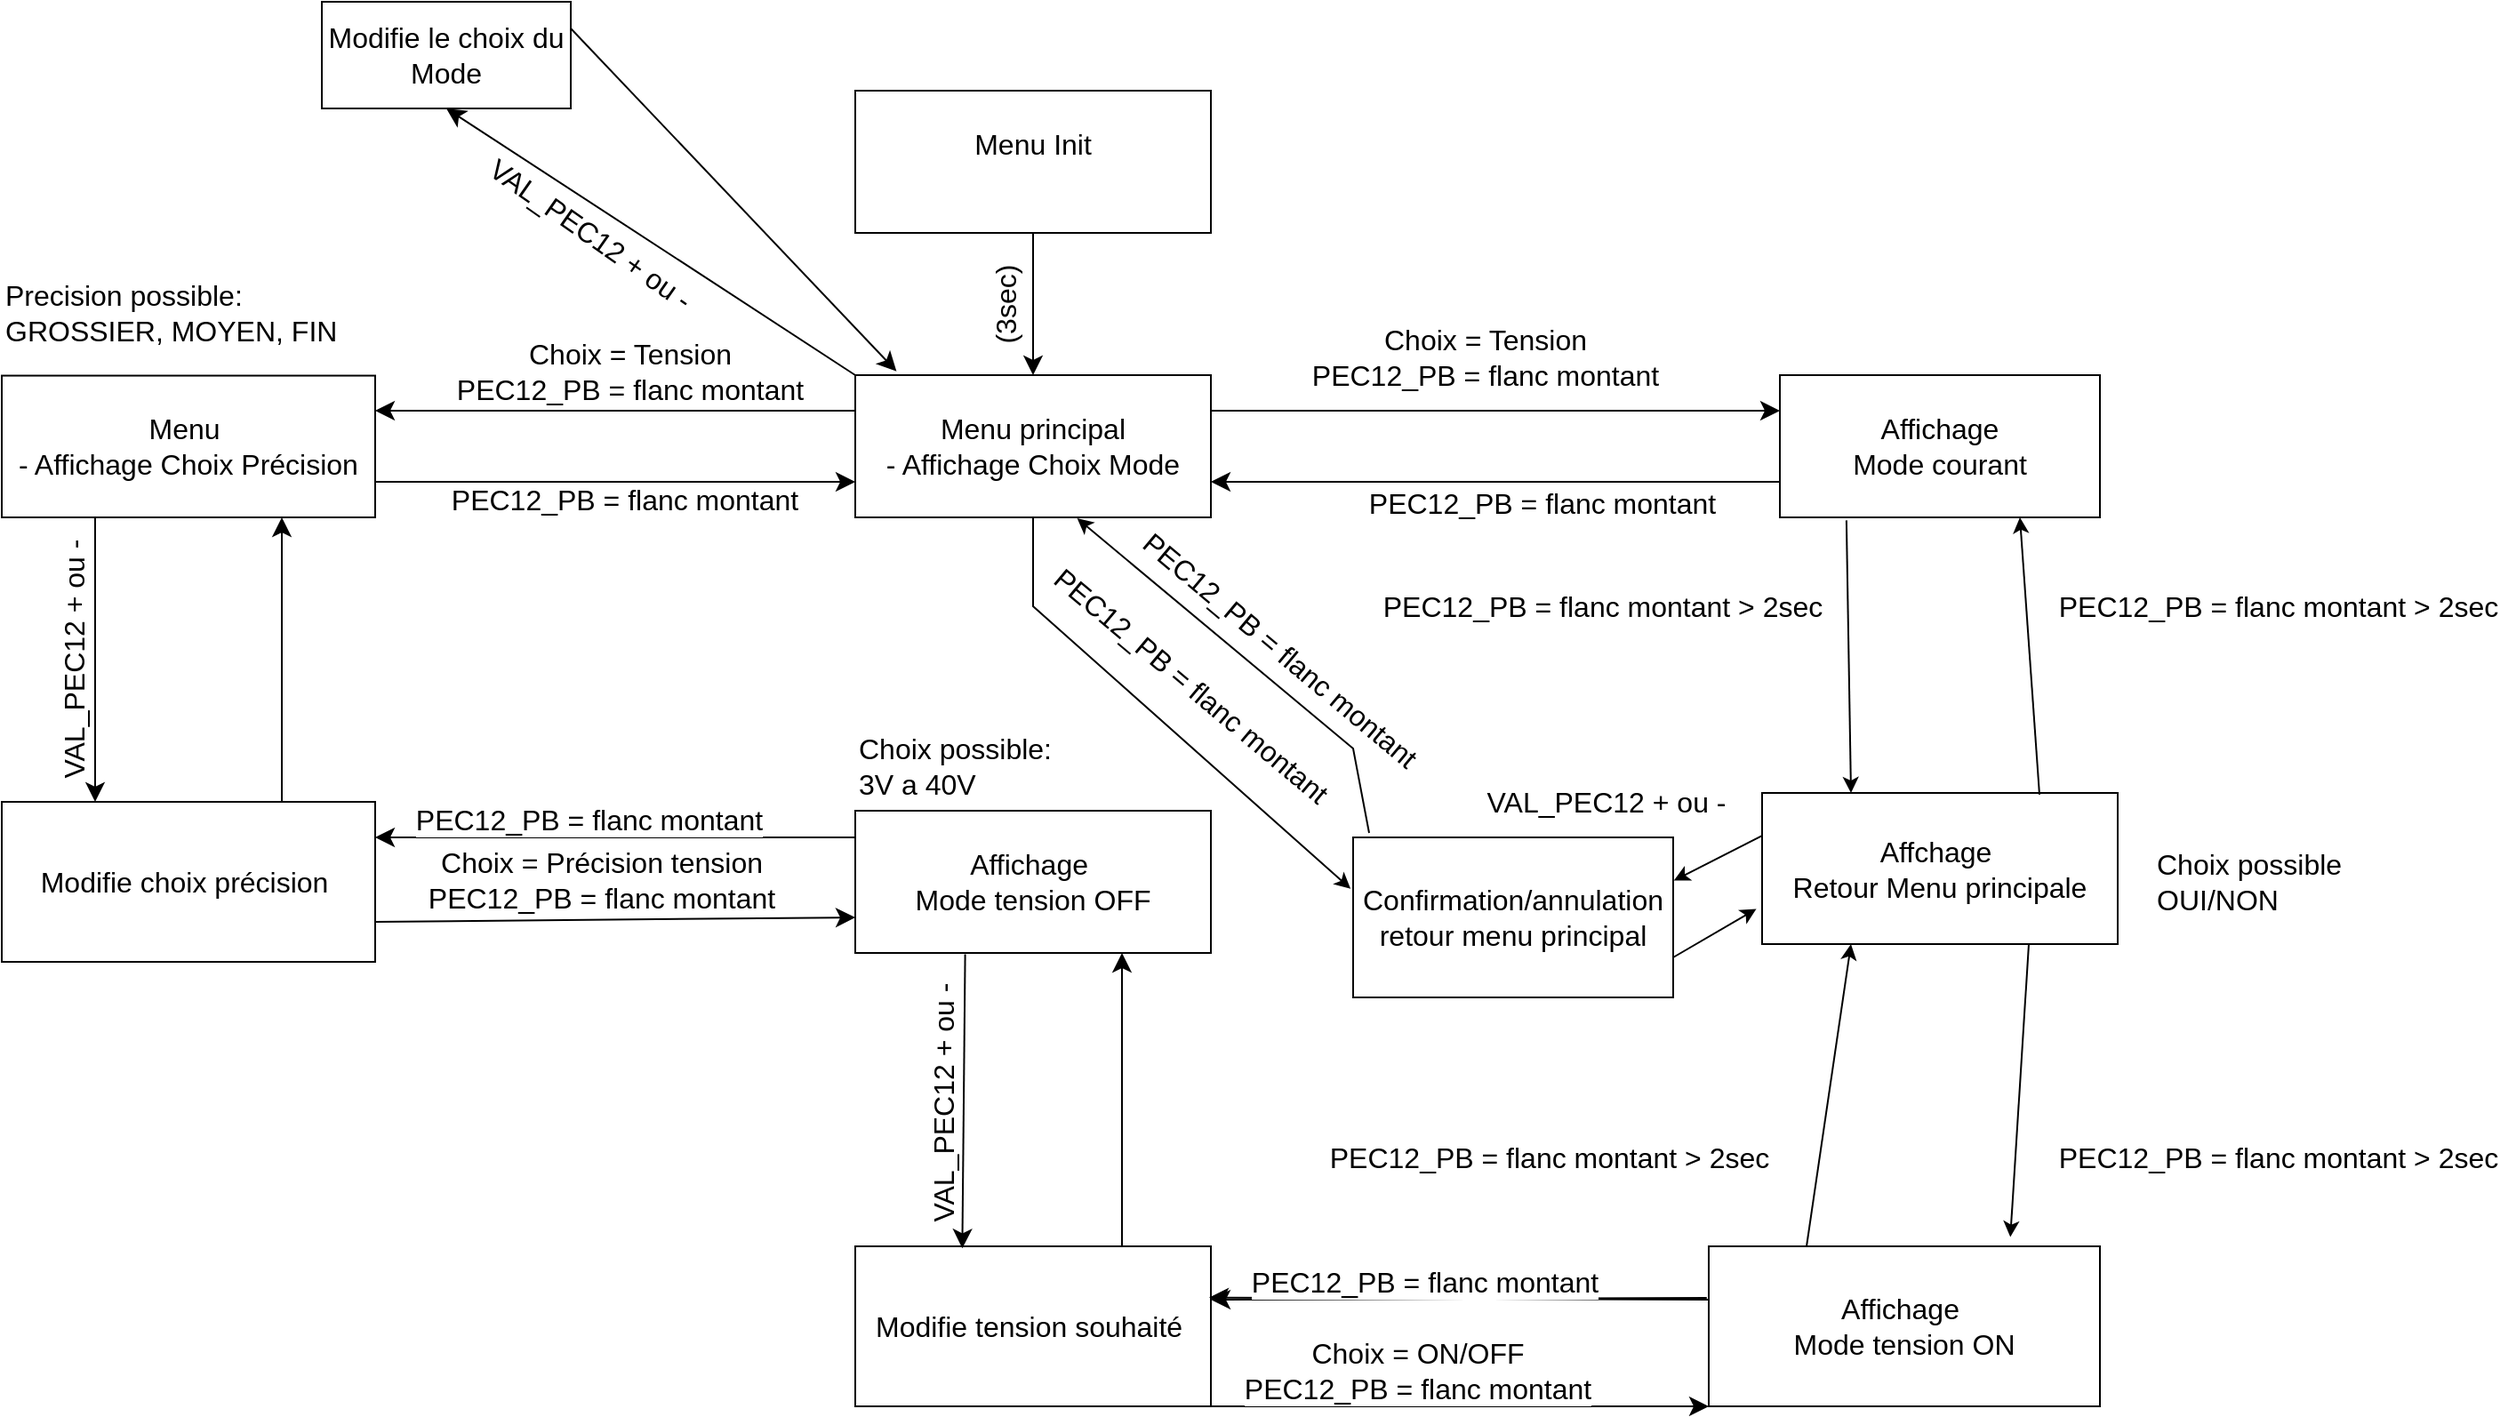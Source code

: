 <mxfile version="24.0.7" type="device" pages="4">
  <diagram name="Page-1" id="3xz7JSmLP5XXfU7YKR4g">
    <mxGraphModel dx="1386" dy="793" grid="1" gridSize="10" guides="1" tooltips="1" connect="1" arrows="1" fold="1" page="1" pageScale="1" pageWidth="1169" pageHeight="1654" math="0" shadow="0">
      <root>
        <mxCell id="0" />
        <mxCell id="1" parent="0" />
        <mxCell id="tYwPpBCMQoGvYKzD0NgS-3" value="" style="endArrow=classic;html=1;rounded=0;fontSize=12;startSize=8;endSize=8;curved=1;entryX=0;entryY=0.25;entryDx=0;entryDy=0;exitX=1;exitY=0.25;exitDx=0;exitDy=0;" parent="1" source="tYwPpBCMQoGvYKzD0NgS-39" target="tYwPpBCMQoGvYKzD0NgS-40" edge="1">
          <mxGeometry width="50" height="50" relative="1" as="geometry">
            <mxPoint x="940" y="420" as="sourcePoint" />
            <mxPoint x="1263.431" y="421.716" as="targetPoint" />
          </mxGeometry>
        </mxCell>
        <mxCell id="tYwPpBCMQoGvYKzD0NgS-4" value="&lt;div&gt;Choix = Tension&lt;br&gt;&lt;/div&gt;&lt;div&gt;PEC12_PB = flanc montant&lt;br&gt;&lt;/div&gt;" style="edgeLabel;html=1;align=center;verticalAlign=middle;resizable=0;points=[];fontSize=16;" parent="tYwPpBCMQoGvYKzD0NgS-3" vertex="1" connectable="0">
          <mxGeometry x="0.718" y="2" relative="1" as="geometry">
            <mxPoint x="-121" y="-28" as="offset" />
          </mxGeometry>
        </mxCell>
        <mxCell id="tYwPpBCMQoGvYKzD0NgS-5" value="" style="endArrow=classic;html=1;rounded=0;fontSize=12;startSize=8;endSize=8;curved=1;exitX=0;exitY=0.75;exitDx=0;exitDy=0;entryX=1;entryY=0.75;entryDx=0;entryDy=0;" parent="1" source="tYwPpBCMQoGvYKzD0NgS-40" target="tYwPpBCMQoGvYKzD0NgS-39" edge="1">
          <mxGeometry width="50" height="50" relative="1" as="geometry">
            <mxPoint x="1263.431" y="478.284" as="sourcePoint" />
            <mxPoint x="940" y="480" as="targetPoint" />
          </mxGeometry>
        </mxCell>
        <mxCell id="tYwPpBCMQoGvYKzD0NgS-6" value="&lt;div&gt;PEC12_PB = flanc montant&lt;br&gt;&lt;/div&gt;" style="edgeLabel;html=1;align=center;verticalAlign=middle;resizable=0;points=[];fontSize=16;" parent="1" vertex="1" connectable="0">
          <mxGeometry x="1109.999" y="499.996" as="geometry">
            <mxPoint x="-4" y="-18" as="offset" />
          </mxGeometry>
        </mxCell>
        <mxCell id="tYwPpBCMQoGvYKzD0NgS-10" value="" style="endArrow=classic;html=1;rounded=0;fontSize=12;startSize=8;endSize=8;curved=1;entryX=1;entryY=0;entryDx=0;entryDy=0;exitX=0;exitY=0.25;exitDx=0;exitDy=0;" parent="1" source="tYwPpBCMQoGvYKzD0NgS-39" edge="1">
          <mxGeometry width="50" height="50" relative="1" as="geometry">
            <mxPoint x="736.861" y="429.996" as="sourcePoint" />
            <mxPoint x="449.999" y="429.996" as="targetPoint" />
          </mxGeometry>
        </mxCell>
        <mxCell id="tYwPpBCMQoGvYKzD0NgS-11" value="&lt;div&gt;Choix = Tension&lt;br&gt;&lt;/div&gt;&lt;div&gt;PEC12_PB = flanc montant&lt;br&gt;&lt;/div&gt;" style="edgeLabel;html=1;align=center;verticalAlign=middle;resizable=0;points=[];fontSize=16;" parent="tYwPpBCMQoGvYKzD0NgS-10" vertex="1" connectable="0">
          <mxGeometry x="-0.242" relative="1" as="geometry">
            <mxPoint x="-25" y="-22" as="offset" />
          </mxGeometry>
        </mxCell>
        <mxCell id="tYwPpBCMQoGvYKzD0NgS-12" value="" style="endArrow=classic;html=1;rounded=0;fontSize=12;startSize=8;endSize=8;curved=1;exitX=1;exitY=1;exitDx=0;exitDy=0;entryX=0;entryY=0.75;entryDx=0;entryDy=0;" parent="1" target="tYwPpBCMQoGvYKzD0NgS-39" edge="1">
          <mxGeometry width="50" height="50" relative="1" as="geometry">
            <mxPoint x="449.999" y="470.004" as="sourcePoint" />
            <mxPoint x="736.861" y="470.004" as="targetPoint" />
          </mxGeometry>
        </mxCell>
        <mxCell id="tYwPpBCMQoGvYKzD0NgS-13" value="&lt;div&gt;&lt;div&gt;PEC12_PB = flanc montant&lt;br&gt;&lt;/div&gt;&lt;/div&gt;" style="edgeLabel;html=1;align=center;verticalAlign=middle;resizable=0;points=[];fontSize=16;" parent="tYwPpBCMQoGvYKzD0NgS-12" vertex="1" connectable="0">
          <mxGeometry x="0.718" y="2" relative="1" as="geometry">
            <mxPoint x="-92" y="12" as="offset" />
          </mxGeometry>
        </mxCell>
        <mxCell id="tYwPpBCMQoGvYKzD0NgS-22" value="" style="endArrow=classic;html=1;rounded=0;fontSize=12;startSize=8;endSize=8;curved=1;exitX=0.5;exitY=1;exitDx=0;exitDy=0;entryX=0.5;entryY=0;entryDx=0;entryDy=0;" parent="1" source="QVFv_O_v8ZX2vVGcqazm-3" target="tYwPpBCMQoGvYKzD0NgS-39" edge="1">
          <mxGeometry width="50" height="50" relative="1" as="geometry">
            <mxPoint x="770" y="150" as="sourcePoint" />
            <mxPoint x="790.2" y="410" as="targetPoint" />
          </mxGeometry>
        </mxCell>
        <mxCell id="tYwPpBCMQoGvYKzD0NgS-30" value="&lt;div&gt;Precision possible:&lt;/div&gt;GROSSIER, MOYEN, FIN" style="text;html=1;align=left;verticalAlign=middle;resizable=0;points=[];autosize=1;strokeColor=none;fillColor=none;fontSize=16;" parent="1" vertex="1">
          <mxGeometry x="240" y="350" width="210" height="50" as="geometry" />
        </mxCell>
        <mxCell id="tYwPpBCMQoGvYKzD0NgS-38" value="&lt;div&gt;Menu&amp;nbsp;&lt;/div&gt;&lt;div&gt;- Affichage Choix Précision&lt;/div&gt;" style="rounded=0;whiteSpace=wrap;html=1;fontSize=16;align=center;" parent="1" vertex="1">
          <mxGeometry x="240" y="410.28" width="210" height="79.72" as="geometry" />
        </mxCell>
        <mxCell id="tYwPpBCMQoGvYKzD0NgS-39" value="&lt;div&gt;Menu principal&lt;/div&gt;&lt;div&gt;- Affichage Choix Mode&lt;br&gt;&lt;/div&gt;" style="rounded=0;whiteSpace=wrap;html=1;fontSize=16;" parent="1" vertex="1">
          <mxGeometry x="720" y="410" width="200" height="80" as="geometry" />
        </mxCell>
        <mxCell id="tYwPpBCMQoGvYKzD0NgS-40" value="&lt;div&gt;Affichage&lt;/div&gt;&lt;div&gt;Mode courant&lt;/div&gt;" style="rounded=0;whiteSpace=wrap;html=1;fontSize=16;" parent="1" vertex="1">
          <mxGeometry x="1240" y="410" width="180" height="80" as="geometry" />
        </mxCell>
        <mxCell id="tYwPpBCMQoGvYKzD0NgS-44" value="&lt;div&gt;&lt;span style=&quot;background-color: initial;&quot;&gt;Affchage&amp;nbsp;&lt;/span&gt;&lt;br&gt;&lt;/div&gt;&lt;div&gt;&lt;span style=&quot;background-color: initial;&quot;&gt;Retour Menu principale&lt;/span&gt;&lt;/div&gt;" style="rounded=0;whiteSpace=wrap;html=1;fontSize=16;" parent="1" vertex="1">
          <mxGeometry x="1230" y="645" width="200" height="85" as="geometry" />
        </mxCell>
        <mxCell id="tYwPpBCMQoGvYKzD0NgS-61" value="Modifie choix précision&amp;nbsp;&lt;br&gt;" style="rounded=0;whiteSpace=wrap;html=1;fontSize=16;" parent="1" vertex="1">
          <mxGeometry x="240" y="650" width="210" height="90" as="geometry" />
        </mxCell>
        <mxCell id="tYwPpBCMQoGvYKzD0NgS-62" value="" style="endArrow=classic;html=1;rounded=0;fontSize=12;startSize=8;endSize=8;curved=1;exitX=0.25;exitY=1;exitDx=0;exitDy=0;entryX=0.25;entryY=0;entryDx=0;entryDy=0;" parent="1" source="tYwPpBCMQoGvYKzD0NgS-38" target="tYwPpBCMQoGvYKzD0NgS-61" edge="1">
          <mxGeometry width="50" height="50" relative="1" as="geometry">
            <mxPoint x="680" y="673" as="sourcePoint" />
            <mxPoint x="305" y="650" as="targetPoint" />
          </mxGeometry>
        </mxCell>
        <mxCell id="tYwPpBCMQoGvYKzD0NgS-63" value="VAL_PEC12 + ou -" style="edgeLabel;html=1;align=center;verticalAlign=middle;resizable=0;points=[];fontSize=16;rotation=-90;" parent="tYwPpBCMQoGvYKzD0NgS-62" vertex="1" connectable="0">
          <mxGeometry x="0.355" y="3" relative="1" as="geometry">
            <mxPoint x="-15" y="-28" as="offset" />
          </mxGeometry>
        </mxCell>
        <mxCell id="tYwPpBCMQoGvYKzD0NgS-64" value="" style="endArrow=classic;html=1;rounded=0;fontSize=12;startSize=8;endSize=8;curved=1;exitX=0.75;exitY=0;exitDx=0;exitDy=0;entryX=0.75;entryY=1;entryDx=0;entryDy=0;" parent="1" source="tYwPpBCMQoGvYKzD0NgS-61" target="tYwPpBCMQoGvYKzD0NgS-38" edge="1">
          <mxGeometry width="50" height="50" relative="1" as="geometry">
            <mxPoint x="420" y="730" as="sourcePoint" />
            <mxPoint x="360" y="510" as="targetPoint" />
          </mxGeometry>
        </mxCell>
        <mxCell id="tYwPpBCMQoGvYKzD0NgS-74" value="Modifie le choix du Mode" style="rounded=0;whiteSpace=wrap;html=1;fontSize=16;" parent="1" vertex="1">
          <mxGeometry x="420" y="200" width="140" height="60" as="geometry" />
        </mxCell>
        <mxCell id="tYwPpBCMQoGvYKzD0NgS-75" value="" style="endArrow=classic;html=1;rounded=0;fontSize=12;startSize=8;endSize=8;curved=1;exitX=0;exitY=0;exitDx=0;exitDy=0;entryX=0.5;entryY=1;entryDx=0;entryDy=0;" parent="1" source="tYwPpBCMQoGvYKzD0NgS-39" target="tYwPpBCMQoGvYKzD0NgS-74" edge="1">
          <mxGeometry width="50" height="50" relative="1" as="geometry">
            <mxPoint x="550" y="570" as="sourcePoint" />
            <mxPoint x="550" y="310" as="targetPoint" />
          </mxGeometry>
        </mxCell>
        <mxCell id="tYwPpBCMQoGvYKzD0NgS-76" value="VAL_PEC12 + ou -" style="edgeLabel;html=1;align=center;verticalAlign=middle;resizable=0;points=[];fontSize=16;rotation=35;" parent="tYwPpBCMQoGvYKzD0NgS-75" vertex="1" connectable="0">
          <mxGeometry x="0.355" y="3" relative="1" as="geometry">
            <mxPoint x="8" y="19" as="offset" />
          </mxGeometry>
        </mxCell>
        <mxCell id="tYwPpBCMQoGvYKzD0NgS-77" value="" style="endArrow=classic;html=1;rounded=0;fontSize=12;startSize=8;endSize=8;curved=1;exitX=1;exitY=0.25;exitDx=0;exitDy=0;entryX=0.116;entryY=-0.027;entryDx=0;entryDy=0;entryPerimeter=0;" parent="1" source="tYwPpBCMQoGvYKzD0NgS-74" target="tYwPpBCMQoGvYKzD0NgS-39" edge="1">
          <mxGeometry width="50" height="50" relative="1" as="geometry">
            <mxPoint x="630" y="260" as="sourcePoint" />
            <mxPoint x="680" y="210" as="targetPoint" />
          </mxGeometry>
        </mxCell>
        <mxCell id="QVFv_O_v8ZX2vVGcqazm-1" value="" style="endArrow=classic;html=1;rounded=0;fontSize=12;startSize=8;endSize=8;curved=1;exitX=1;exitY=0.75;exitDx=0;exitDy=0;entryX=0;entryY=0.75;entryDx=0;entryDy=0;" parent="1" source="tYwPpBCMQoGvYKzD0NgS-61" target="QVFv_O_v8ZX2vVGcqazm-7" edge="1">
          <mxGeometry width="50" height="50" relative="1" as="geometry">
            <mxPoint x="800" y="705.45" as="sourcePoint" />
            <mxPoint x="700" y="718" as="targetPoint" />
          </mxGeometry>
        </mxCell>
        <mxCell id="QVFv_O_v8ZX2vVGcqazm-2" value="&lt;div&gt;Choix = Précision tension&lt;br&gt;&lt;/div&gt;&lt;div&gt;PEC12_PB = flanc montant&lt;br&gt;&lt;/div&gt;" style="edgeLabel;html=1;align=center;verticalAlign=middle;resizable=0;points=[];fontSize=16;" parent="QVFv_O_v8ZX2vVGcqazm-1" connectable="0" vertex="1">
          <mxGeometry x="-0.242" relative="1" as="geometry">
            <mxPoint x="24" y="-23" as="offset" />
          </mxGeometry>
        </mxCell>
        <mxCell id="QVFv_O_v8ZX2vVGcqazm-3" value="&lt;div&gt;Menu Init&lt;/div&gt;&lt;div&gt;&lt;br&gt;&lt;/div&gt;" style="rounded=0;whiteSpace=wrap;html=1;fontSize=16;" parent="1" vertex="1">
          <mxGeometry x="720" y="250" width="200" height="80" as="geometry" />
        </mxCell>
        <mxCell id="QVFv_O_v8ZX2vVGcqazm-4" value="(3sec)" style="edgeLabel;html=1;align=center;verticalAlign=middle;resizable=0;points=[];fontSize=16;rotation=-90;" parent="1" connectable="0" vertex="1">
          <mxGeometry x="859.997" y="390.005" as="geometry">
            <mxPoint x="19.244" y="-56.202" as="offset" />
          </mxGeometry>
        </mxCell>
        <mxCell id="QVFv_O_v8ZX2vVGcqazm-5" value="" style="endArrow=classic;html=1;rounded=0;fontSize=12;startSize=8;endSize=8;curved=1;entryX=1;entryY=0;entryDx=0;entryDy=0;exitX=0;exitY=0.25;exitDx=0;exitDy=0;" parent="1" edge="1">
          <mxGeometry width="50" height="50" relative="1" as="geometry">
            <mxPoint x="720" y="670" as="sourcePoint" />
            <mxPoint x="449.999" y="669.996" as="targetPoint" />
          </mxGeometry>
        </mxCell>
        <mxCell id="QVFv_O_v8ZX2vVGcqazm-6" value="&lt;div&gt;&lt;br&gt;&lt;/div&gt;&lt;div&gt;PEC12_PB = flanc montant&lt;br&gt;&lt;/div&gt;" style="edgeLabel;html=1;align=center;verticalAlign=middle;resizable=0;points=[];fontSize=16;" parent="QVFv_O_v8ZX2vVGcqazm-5" connectable="0" vertex="1">
          <mxGeometry x="-0.242" relative="1" as="geometry">
            <mxPoint x="-48" y="-20" as="offset" />
          </mxGeometry>
        </mxCell>
        <mxCell id="QVFv_O_v8ZX2vVGcqazm-7" value="&lt;div&gt;&lt;span style=&quot;background-color: initial;&quot;&gt;Affichage&amp;nbsp;&lt;/span&gt;&lt;/div&gt;&lt;div&gt;&lt;span style=&quot;background-color: initial;&quot;&gt;Mode tension OFF&lt;/span&gt;&lt;br&gt;&lt;/div&gt;" style="rounded=0;whiteSpace=wrap;html=1;fontSize=16;" parent="1" vertex="1">
          <mxGeometry x="720" y="655" width="200" height="80" as="geometry" />
        </mxCell>
        <mxCell id="QVFv_O_v8ZX2vVGcqazm-15" value="&lt;div&gt;&lt;span style=&quot;background-color: initial;&quot;&gt;Affichage&amp;nbsp;&lt;/span&gt;&lt;/div&gt;&lt;div&gt;&lt;span style=&quot;background-color: initial;&quot;&gt;Mode tension ON&lt;/span&gt;&lt;br&gt;&lt;/div&gt;" style="rounded=0;whiteSpace=wrap;html=1;fontSize=16;" parent="1" vertex="1">
          <mxGeometry x="1200" y="900" width="220" height="90" as="geometry" />
        </mxCell>
        <mxCell id="QVFv_O_v8ZX2vVGcqazm-16" value="&lt;div&gt;Choix possible:&amp;nbsp;&lt;/div&gt;&lt;div&gt;3V a 40V&lt;/div&gt;" style="text;html=1;align=left;verticalAlign=middle;resizable=0;points=[];autosize=1;strokeColor=none;fillColor=none;fontSize=16;" parent="1" vertex="1">
          <mxGeometry x="720" y="605" width="140" height="50" as="geometry" />
        </mxCell>
        <mxCell id="QVFv_O_v8ZX2vVGcqazm-17" value="Modifie tension souhaité&amp;nbsp;" style="rounded=0;whiteSpace=wrap;html=1;fontSize=16;" parent="1" vertex="1">
          <mxGeometry x="720" y="900" width="200" height="90" as="geometry" />
        </mxCell>
        <mxCell id="QVFv_O_v8ZX2vVGcqazm-19" value="" style="endArrow=classic;html=1;rounded=0;fontSize=12;startSize=8;endSize=8;curved=1;exitX=0.75;exitY=0;exitDx=0;exitDy=0;entryX=0.75;entryY=1;entryDx=0;entryDy=0;" parent="1" source="QVFv_O_v8ZX2vVGcqazm-17" target="QVFv_O_v8ZX2vVGcqazm-7" edge="1">
          <mxGeometry width="50" height="50" relative="1" as="geometry">
            <mxPoint x="880" y="895" as="sourcePoint" />
            <mxPoint x="880" y="735" as="targetPoint" />
          </mxGeometry>
        </mxCell>
        <mxCell id="QVFv_O_v8ZX2vVGcqazm-22" value="" style="endArrow=classic;html=1;rounded=0;fontSize=12;startSize=8;endSize=8;curved=1;exitX=0.309;exitY=1.01;exitDx=0;exitDy=0;exitPerimeter=0;entryX=0.301;entryY=0.013;entryDx=0;entryDy=0;entryPerimeter=0;" parent="1" source="QVFv_O_v8ZX2vVGcqazm-7" target="QVFv_O_v8ZX2vVGcqazm-17" edge="1">
          <mxGeometry width="50" height="50" relative="1" as="geometry">
            <mxPoint x="789.37" y="735" as="sourcePoint" />
            <mxPoint x="789" y="880" as="targetPoint" />
          </mxGeometry>
        </mxCell>
        <mxCell id="QVFv_O_v8ZX2vVGcqazm-23" value="VAL_PEC12 + ou -" style="edgeLabel;html=1;align=center;verticalAlign=middle;resizable=0;points=[];fontSize=16;rotation=-90;" parent="QVFv_O_v8ZX2vVGcqazm-22" connectable="0" vertex="1">
          <mxGeometry x="0.355" y="3" relative="1" as="geometry">
            <mxPoint x="-15" y="-28" as="offset" />
          </mxGeometry>
        </mxCell>
        <mxCell id="QVFv_O_v8ZX2vVGcqazm-26" value="" style="endArrow=classic;html=1;rounded=0;fontSize=12;startSize=8;endSize=8;curved=1;entryX=1;entryY=0;entryDx=0;entryDy=0;exitX=-0.005;exitY=0.322;exitDx=0;exitDy=0;exitPerimeter=0;" parent="1" source="QVFv_O_v8ZX2vVGcqazm-15" edge="1">
          <mxGeometry width="50" height="50" relative="1" as="geometry">
            <mxPoint x="1190" y="930" as="sourcePoint" />
            <mxPoint x="919.999" y="929.996" as="targetPoint" />
          </mxGeometry>
        </mxCell>
        <mxCell id="QVFv_O_v8ZX2vVGcqazm-28" value="" style="endArrow=classic;html=1;rounded=0;fontSize=12;startSize=8;endSize=8;curved=1;entryX=0.995;entryY=0.32;entryDx=0;entryDy=0;exitX=0.002;exitY=0.334;exitDx=0;exitDy=0;entryPerimeter=0;exitPerimeter=0;" parent="1" source="QVFv_O_v8ZX2vVGcqazm-15" target="QVFv_O_v8ZX2vVGcqazm-17" edge="1">
          <mxGeometry width="50" height="50" relative="1" as="geometry">
            <mxPoint x="1190" y="930" as="sourcePoint" />
            <mxPoint x="919.999" y="929.996" as="targetPoint" />
          </mxGeometry>
        </mxCell>
        <mxCell id="QVFv_O_v8ZX2vVGcqazm-29" value="" style="endArrow=classic;html=1;rounded=0;fontSize=12;startSize=8;endSize=8;curved=1;entryX=0;entryY=1;entryDx=0;entryDy=0;exitX=1;exitY=1;exitDx=0;exitDy=0;" parent="1" source="QVFv_O_v8ZX2vVGcqazm-17" target="QVFv_O_v8ZX2vVGcqazm-15" edge="1">
          <mxGeometry width="50" height="50" relative="1" as="geometry">
            <mxPoint x="1159" y="939" as="sourcePoint" />
            <mxPoint x="929.999" y="939.996" as="targetPoint" />
          </mxGeometry>
        </mxCell>
        <mxCell id="QVFv_O_v8ZX2vVGcqazm-30" value="&lt;div&gt;Choix = ON/OFF&lt;br&gt;&lt;/div&gt;&lt;div&gt;PEC12_PB = flanc montant&lt;br&gt;&lt;/div&gt;" style="edgeLabel;html=1;align=center;verticalAlign=middle;resizable=0;points=[];fontSize=16;" parent="1" connectable="0" vertex="1">
          <mxGeometry x="1036.211" y="970.005" as="geometry" />
        </mxCell>
        <mxCell id="QVFv_O_v8ZX2vVGcqazm-31" value="&lt;div&gt;&lt;br&gt;&lt;/div&gt;&lt;div&gt;PEC12_PB = flanc montant&lt;br&gt;&lt;/div&gt;" style="edgeLabel;html=1;align=center;verticalAlign=middle;resizable=0;points=[];fontSize=16;" parent="1" connectable="0" vertex="1">
          <mxGeometry x="1040.005" y="909.998" as="geometry" />
        </mxCell>
        <mxCell id="QVFv_O_v8ZX2vVGcqazm-33" value="&lt;div&gt;&lt;br&gt;&lt;/div&gt;&lt;div&gt;PEC12_PB = flanc montant &amp;gt; 2sec&lt;br&gt;&lt;/div&gt;" style="edgeLabel;html=1;align=center;verticalAlign=middle;resizable=0;points=[];fontSize=16;rotation=0;" parent="1" connectable="0" vertex="1">
          <mxGeometry x="1109.995" y="839.998" as="geometry" />
        </mxCell>
        <mxCell id="QVFv_O_v8ZX2vVGcqazm-35" value="" style="endArrow=classic;html=1;rounded=0;exitX=0.208;exitY=1.021;exitDx=0;exitDy=0;exitPerimeter=0;entryX=0.25;entryY=0;entryDx=0;entryDy=0;" parent="1" source="tYwPpBCMQoGvYKzD0NgS-40" target="tYwPpBCMQoGvYKzD0NgS-44" edge="1">
          <mxGeometry width="50" height="50" relative="1" as="geometry">
            <mxPoint x="1230" y="590" as="sourcePoint" />
            <mxPoint x="1280" y="540" as="targetPoint" />
          </mxGeometry>
        </mxCell>
        <mxCell id="QVFv_O_v8ZX2vVGcqazm-36" value="" style="endArrow=classic;html=1;rounded=0;exitX=0.78;exitY=0.012;exitDx=0;exitDy=0;exitPerimeter=0;entryX=0.75;entryY=1;entryDx=0;entryDy=0;" parent="1" source="tYwPpBCMQoGvYKzD0NgS-44" target="tYwPpBCMQoGvYKzD0NgS-40" edge="1">
          <mxGeometry width="50" height="50" relative="1" as="geometry">
            <mxPoint x="1230" y="590" as="sourcePoint" />
            <mxPoint x="1280" y="540" as="targetPoint" />
          </mxGeometry>
        </mxCell>
        <mxCell id="QVFv_O_v8ZX2vVGcqazm-38" value="" style="endArrow=classic;html=1;rounded=0;exitX=0.25;exitY=0;exitDx=0;exitDy=0;entryX=0.25;entryY=1;entryDx=0;entryDy=0;" parent="1" source="QVFv_O_v8ZX2vVGcqazm-15" target="tYwPpBCMQoGvYKzD0NgS-44" edge="1">
          <mxGeometry width="50" height="50" relative="1" as="geometry">
            <mxPoint x="960" y="750" as="sourcePoint" />
            <mxPoint x="1010" y="700" as="targetPoint" />
          </mxGeometry>
        </mxCell>
        <mxCell id="QVFv_O_v8ZX2vVGcqazm-39" value="" style="endArrow=classic;html=1;rounded=0;exitX=0.75;exitY=1;exitDx=0;exitDy=0;entryX=0.771;entryY=-0.058;entryDx=0;entryDy=0;entryPerimeter=0;" parent="1" source="tYwPpBCMQoGvYKzD0NgS-44" target="QVFv_O_v8ZX2vVGcqazm-15" edge="1">
          <mxGeometry width="50" height="50" relative="1" as="geometry">
            <mxPoint x="1210" y="800" as="sourcePoint" />
            <mxPoint x="1260" y="750" as="targetPoint" />
          </mxGeometry>
        </mxCell>
        <mxCell id="QVFv_O_v8ZX2vVGcqazm-40" value="&lt;div&gt;&lt;br&gt;&lt;/div&gt;&lt;div&gt;PEC12_PB = flanc montant &amp;gt; 2sec&lt;br&gt;&lt;/div&gt;" style="edgeLabel;html=1;align=center;verticalAlign=middle;resizable=0;points=[];fontSize=16;rotation=0;" parent="1" connectable="0" vertex="1">
          <mxGeometry x="1140.005" y="529.998" as="geometry" />
        </mxCell>
        <mxCell id="QVFv_O_v8ZX2vVGcqazm-41" value="&lt;div&gt;&lt;br&gt;&lt;/div&gt;&lt;div&gt;PEC12_PB = flanc montant &amp;gt; 2sec&lt;br&gt;&lt;/div&gt;" style="edgeLabel;html=1;align=center;verticalAlign=middle;resizable=0;points=[];fontSize=16;rotation=0;" parent="1" connectable="0" vertex="1">
          <mxGeometry x="1520.005" y="839.998" as="geometry" />
        </mxCell>
        <mxCell id="QVFv_O_v8ZX2vVGcqazm-42" value="&lt;div&gt;&lt;br&gt;&lt;/div&gt;&lt;div&gt;PEC12_PB = flanc montant &amp;gt; 2sec&lt;br&gt;&lt;/div&gt;" style="edgeLabel;html=1;align=center;verticalAlign=middle;resizable=0;points=[];fontSize=16;rotation=0;" parent="1" connectable="0" vertex="1">
          <mxGeometry x="1520.005" y="529.998" as="geometry" />
        </mxCell>
        <mxCell id="QVFv_O_v8ZX2vVGcqazm-43" value="" style="endArrow=classic;html=1;rounded=0;entryX=0.624;entryY=1.007;entryDx=0;entryDy=0;entryPerimeter=0;exitX=0.05;exitY=-0.028;exitDx=0;exitDy=0;exitPerimeter=0;" parent="1" source="QVFv_O_v8ZX2vVGcqazm-44" target="tYwPpBCMQoGvYKzD0NgS-39" edge="1">
          <mxGeometry width="50" height="50" relative="1" as="geometry">
            <mxPoint x="1000" y="660" as="sourcePoint" />
            <mxPoint x="1100" y="650" as="targetPoint" />
            <Array as="points">
              <mxPoint x="1000" y="620" />
            </Array>
          </mxGeometry>
        </mxCell>
        <mxCell id="QVFv_O_v8ZX2vVGcqazm-44" value="Confirmation/annulation retour menu principal" style="rounded=0;whiteSpace=wrap;html=1;fontSize=16;" parent="1" vertex="1">
          <mxGeometry x="1000" y="670" width="180" height="90" as="geometry" />
        </mxCell>
        <mxCell id="QVFv_O_v8ZX2vVGcqazm-45" value="&lt;div&gt;Choix possible&lt;/div&gt;&lt;div&gt;OUI/NON&lt;/div&gt;" style="text;html=1;align=left;verticalAlign=middle;resizable=0;points=[];autosize=1;strokeColor=none;fillColor=none;fontSize=16;" parent="1" vertex="1">
          <mxGeometry x="1450" y="670" width="130" height="50" as="geometry" />
        </mxCell>
        <mxCell id="QVFv_O_v8ZX2vVGcqazm-46" value="&lt;div&gt;PEC12_PB = flanc montant&lt;br&gt;&lt;/div&gt;" style="edgeLabel;html=1;align=center;verticalAlign=middle;resizable=0;points=[];fontSize=16;rotation=40;" parent="1" connectable="0" vertex="1">
          <mxGeometry x="949.999" y="579.996" as="geometry">
            <mxPoint x="-4" y="-18" as="offset" />
          </mxGeometry>
        </mxCell>
        <mxCell id="QVFv_O_v8ZX2vVGcqazm-47" value="" style="endArrow=classic;html=1;rounded=0;exitX=0.001;exitY=0.282;exitDx=0;exitDy=0;exitPerimeter=0;entryX=1.002;entryY=0.27;entryDx=0;entryDy=0;entryPerimeter=0;" parent="1" source="tYwPpBCMQoGvYKzD0NgS-44" target="QVFv_O_v8ZX2vVGcqazm-44" edge="1">
          <mxGeometry width="50" height="50" relative="1" as="geometry">
            <mxPoint x="1120" y="760" as="sourcePoint" />
            <mxPoint x="1170" y="710" as="targetPoint" />
          </mxGeometry>
        </mxCell>
        <mxCell id="QVFv_O_v8ZX2vVGcqazm-48" value="" style="endArrow=classic;html=1;rounded=0;exitX=1;exitY=0.75;exitDx=0;exitDy=0;entryX=-0.016;entryY=0.767;entryDx=0;entryDy=0;entryPerimeter=0;" parent="1" source="QVFv_O_v8ZX2vVGcqazm-44" target="tYwPpBCMQoGvYKzD0NgS-44" edge="1">
          <mxGeometry width="50" height="50" relative="1" as="geometry">
            <mxPoint x="1120" y="760" as="sourcePoint" />
            <mxPoint x="1170" y="710" as="targetPoint" />
          </mxGeometry>
        </mxCell>
        <mxCell id="QVFv_O_v8ZX2vVGcqazm-51" value="VAL_PEC12 + ou -" style="edgeLabel;html=1;align=center;verticalAlign=middle;resizable=0;points=[];fontSize=16;rotation=0;" parent="1" connectable="0" vertex="1">
          <mxGeometry x="1070.003" y="670.001" as="geometry">
            <mxPoint x="72" y="-20" as="offset" />
          </mxGeometry>
        </mxCell>
        <mxCell id="QVFv_O_v8ZX2vVGcqazm-54" value="" style="endArrow=classic;html=1;rounded=0;exitX=0.5;exitY=1;exitDx=0;exitDy=0;entryX=-0.008;entryY=0.321;entryDx=0;entryDy=0;entryPerimeter=0;" parent="1" source="tYwPpBCMQoGvYKzD0NgS-39" target="QVFv_O_v8ZX2vVGcqazm-44" edge="1">
          <mxGeometry width="50" height="50" relative="1" as="geometry">
            <mxPoint x="830" y="600" as="sourcePoint" />
            <mxPoint x="880" y="550" as="targetPoint" />
            <Array as="points">
              <mxPoint x="820" y="540" />
            </Array>
          </mxGeometry>
        </mxCell>
        <mxCell id="QVFv_O_v8ZX2vVGcqazm-55" value="&lt;div&gt;PEC12_PB = flanc montant&lt;br&gt;&lt;/div&gt;" style="edgeLabel;html=1;align=center;verticalAlign=middle;resizable=0;points=[];fontSize=16;rotation=40;" parent="1" connectable="0" vertex="1">
          <mxGeometry x="899.999" y="599.996" as="geometry">
            <mxPoint x="-4" y="-18" as="offset" />
          </mxGeometry>
        </mxCell>
      </root>
    </mxGraphModel>
  </diagram>
  <diagram id="kHe8o6EG0kElmiCFSX_P" name="Page-2">
    <mxGraphModel dx="129" dy="74" grid="1" gridSize="10" guides="1" tooltips="1" connect="1" arrows="1" fold="1" page="1" pageScale="1" pageWidth="827" pageHeight="1169" math="0" shadow="0">
      <root>
        <mxCell id="0" />
        <mxCell id="1" parent="0" />
        <mxCell id="fijJj3C8ieANHwxvBmRo-9" style="edgeStyle=orthogonalEdgeStyle;rounded=0;orthogonalLoop=1;jettySize=auto;html=1;exitX=0.5;exitY=1;exitDx=0;exitDy=0;entryX=0.5;entryY=0;entryDx=0;entryDy=0;" parent="1" source="fijJj3C8ieANHwxvBmRo-1" edge="1">
          <mxGeometry relative="1" as="geometry">
            <mxPoint x="400" y="230" as="targetPoint" />
          </mxGeometry>
        </mxCell>
        <mxCell id="fijJj3C8ieANHwxvBmRo-1" value="Jeu Normal" style="ellipse;whiteSpace=wrap;html=1;" parent="1" vertex="1">
          <mxGeometry x="340" y="110" width="120" height="80" as="geometry" />
        </mxCell>
        <mxCell id="hWUQwpialBDciSXNEmC_-1" style="edgeStyle=orthogonalEdgeStyle;rounded=0;orthogonalLoop=1;jettySize=auto;html=1;exitX=0.5;exitY=1;exitDx=0;exitDy=0;entryX=0.5;entryY=0;entryDx=0;entryDy=0;" parent="1" target="hWUQwpialBDciSXNEmC_-5" edge="1">
          <mxGeometry relative="1" as="geometry">
            <mxPoint x="400" y="330.0" as="sourcePoint" />
          </mxGeometry>
        </mxCell>
        <mxCell id="hWUQwpialBDciSXNEmC_-3" style="edgeStyle=orthogonalEdgeStyle;rounded=0;orthogonalLoop=1;jettySize=auto;html=1;exitX=0.5;exitY=1;exitDx=0;exitDy=0;entryX=0.5;entryY=0;entryDx=0;entryDy=0;" parent="1" source="hWUQwpialBDciSXNEmC_-5" target="hWUQwpialBDciSXNEmC_-8" edge="1">
          <mxGeometry relative="1" as="geometry" />
        </mxCell>
        <mxCell id="hWUQwpialBDciSXNEmC_-4" style="edgeStyle=orthogonalEdgeStyle;rounded=0;orthogonalLoop=1;jettySize=auto;html=1;exitX=1;exitY=0.5;exitDx=0;exitDy=0;entryX=-0.025;entryY=0.507;entryDx=0;entryDy=0;entryPerimeter=0;" parent="1" source="hWUQwpialBDciSXNEmC_-5" target="hWUQwpialBDciSXNEmC_-11" edge="1">
          <mxGeometry relative="1" as="geometry">
            <mxPoint x="491" y="390" as="targetPoint" />
          </mxGeometry>
        </mxCell>
        <mxCell id="hWUQwpialBDciSXNEmC_-5" value="Wait Start" style="rhombus;whiteSpace=wrap;html=1;" parent="1" vertex="1">
          <mxGeometry x="330" y="350" width="140" height="80" as="geometry" />
        </mxCell>
        <mxCell id="hWUQwpialBDciSXNEmC_-6" style="edgeStyle=orthogonalEdgeStyle;rounded=0;orthogonalLoop=1;jettySize=auto;html=1;exitX=0.5;exitY=1;exitDx=0;exitDy=0;entryX=0.5;entryY=0;entryDx=0;entryDy=0;" parent="1" source="hWUQwpialBDciSXNEmC_-8" target="hWUQwpialBDciSXNEmC_-10" edge="1">
          <mxGeometry relative="1" as="geometry" />
        </mxCell>
        <mxCell id="hWUQwpialBDciSXNEmC_-7" style="edgeStyle=orthogonalEdgeStyle;rounded=0;orthogonalLoop=1;jettySize=auto;html=1;exitX=1;exitY=0.5;exitDx=0;exitDy=0;" parent="1" source="hWUQwpialBDciSXNEmC_-8" edge="1">
          <mxGeometry relative="1" as="geometry">
            <mxPoint x="501" y="490" as="targetPoint" />
          </mxGeometry>
        </mxCell>
        <mxCell id="hWUQwpialBDciSXNEmC_-8" value="Start" style="rhombus;whiteSpace=wrap;html=1;" parent="1" vertex="1">
          <mxGeometry x="330" y="450" width="140" height="80" as="geometry" />
        </mxCell>
        <mxCell id="hWUQwpialBDciSXNEmC_-28" style="edgeStyle=orthogonalEdgeStyle;rounded=0;orthogonalLoop=1;jettySize=auto;html=1;exitX=1;exitY=0.5;exitDx=0;exitDy=0;entryX=0;entryY=0.5;entryDx=0;entryDy=0;" parent="1" source="hWUQwpialBDciSXNEmC_-10" target="hWUQwpialBDciSXNEmC_-27" edge="1">
          <mxGeometry relative="1" as="geometry" />
        </mxCell>
        <mxCell id="hWUQwpialBDciSXNEmC_-10" value="Wait STOP" style="rhombus;whiteSpace=wrap;html=1;" parent="1" vertex="1">
          <mxGeometry x="330" y="555" width="140" height="80" as="geometry" />
        </mxCell>
        <mxCell id="hWUQwpialBDciSXNEmC_-11" value="Check si pin start&amp;nbsp;= 0" style="rounded=0;whiteSpace=wrap;html=1;" parent="1" vertex="1">
          <mxGeometry x="500" y="360" width="130" height="60" as="geometry" />
        </mxCell>
        <mxCell id="hWUQwpialBDciSXNEmC_-13" value="CompteARebours&lt;br&gt;StartTimer5(temps)&lt;br&gt;WaitSTOP" style="rounded=0;whiteSpace=wrap;html=1;" parent="1" vertex="1">
          <mxGeometry x="500" y="460" width="130" height="60" as="geometry" />
        </mxCell>
        <mxCell id="hWUQwpialBDciSXNEmC_-15" style="edgeStyle=orthogonalEdgeStyle;rounded=0;orthogonalLoop=1;jettySize=auto;html=1;entryX=0.5;entryY=0;entryDx=0;entryDy=0;" parent="1" source="hWUQwpialBDciSXNEmC_-14" target="hWUQwpialBDciSXNEmC_-5" edge="1">
          <mxGeometry relative="1" as="geometry" />
        </mxCell>
        <mxCell id="hWUQwpialBDciSXNEmC_-16" value="non" style="edgeLabel;html=1;align=center;verticalAlign=middle;resizable=0;points=[];" parent="hWUQwpialBDciSXNEmC_-15" connectable="0" vertex="1">
          <mxGeometry x="-0.254" relative="1" as="geometry">
            <mxPoint as="offset" />
          </mxGeometry>
        </mxCell>
        <mxCell id="hWUQwpialBDciSXNEmC_-20" style="edgeStyle=orthogonalEdgeStyle;rounded=0;orthogonalLoop=1;jettySize=auto;html=1;" parent="1" source="hWUQwpialBDciSXNEmC_-14" target="hWUQwpialBDciSXNEmC_-19" edge="1">
          <mxGeometry relative="1" as="geometry" />
        </mxCell>
        <mxCell id="hWUQwpialBDciSXNEmC_-23" value="oui" style="edgeLabel;html=1;align=center;verticalAlign=middle;resizable=0;points=[];" parent="hWUQwpialBDciSXNEmC_-20" connectable="0" vertex="1">
          <mxGeometry x="-0.243" relative="1" as="geometry">
            <mxPoint as="offset" />
          </mxGeometry>
        </mxCell>
        <mxCell id="hWUQwpialBDciSXNEmC_-14" value="si première fois" style="rhombus;whiteSpace=wrap;html=1;" parent="1" vertex="1">
          <mxGeometry x="325" y="230" width="150" height="70" as="geometry" />
        </mxCell>
        <mxCell id="hWUQwpialBDciSXNEmC_-22" style="edgeStyle=orthogonalEdgeStyle;rounded=0;orthogonalLoop=1;jettySize=auto;html=1;" parent="1" source="hWUQwpialBDciSXNEmC_-19" edge="1">
          <mxGeometry relative="1" as="geometry">
            <mxPoint x="400" y="210" as="targetPoint" />
            <Array as="points">
              <mxPoint x="565" y="210" />
              <mxPoint x="450" y="210" />
            </Array>
          </mxGeometry>
        </mxCell>
        <mxCell id="hWUQwpialBDciSXNEmC_-19" value="Remet les paramètres à 0" style="rounded=0;whiteSpace=wrap;html=1;" parent="1" vertex="1">
          <mxGeometry x="515" y="242.5" width="100" height="45" as="geometry" />
        </mxCell>
        <mxCell id="hWUQwpialBDciSXNEmC_-27" value="Check si pin Stop = 0&lt;br&gt;flagend = 1" style="rounded=0;whiteSpace=wrap;html=1;" parent="1" vertex="1">
          <mxGeometry x="500" y="565" width="130" height="60" as="geometry" />
        </mxCell>
        <mxCell id="hWUQwpialBDciSXNEmC_-30" value="" style="endArrow=none;html=1;rounded=0;" parent="1" edge="1">
          <mxGeometry width="50" height="50" relative="1" as="geometry">
            <mxPoint x="190" y="330" as="sourcePoint" />
            <mxPoint x="400" y="330" as="targetPoint" />
          </mxGeometry>
        </mxCell>
        <mxCell id="hWUQwpialBDciSXNEmC_-31" value="" style="endArrow=classic;html=1;rounded=0;entryX=0.464;entryY=-0.009;entryDx=0;entryDy=0;entryPerimeter=0;" parent="1" edge="1" target="hWUQwpialBDciSXNEmC_-32">
          <mxGeometry width="50" height="50" relative="1" as="geometry">
            <mxPoint x="190" y="330" as="sourcePoint" />
            <mxPoint x="194.71" y="390" as="targetPoint" />
            <Array as="points">
              <mxPoint x="190" y="370" />
            </Array>
          </mxGeometry>
        </mxCell>
        <mxCell id="hWUQwpialBDciSXNEmC_-34" style="edgeStyle=orthogonalEdgeStyle;rounded=0;orthogonalLoop=1;jettySize=auto;html=1;" parent="1" source="hWUQwpialBDciSXNEmC_-32" target="hWUQwpialBDciSXNEmC_-33" edge="1">
          <mxGeometry relative="1" as="geometry" />
        </mxCell>
        <mxCell id="hWUQwpialBDciSXNEmC_-32" value="Mettre à jour l&#39;affichage du temps" style="rounded=0;whiteSpace=wrap;html=1;" parent="1" vertex="1">
          <mxGeometry x="130" y="390" width="130" height="40" as="geometry" />
        </mxCell>
        <mxCell id="hWUQwpialBDciSXNEmC_-36" style="edgeStyle=orthogonalEdgeStyle;rounded=0;orthogonalLoop=1;jettySize=auto;html=1;" parent="1" source="hWUQwpialBDciSXNEmC_-33" target="hWUQwpialBDciSXNEmC_-35" edge="1">
          <mxGeometry relative="1" as="geometry" />
        </mxCell>
        <mxCell id="hWUQwpialBDciSXNEmC_-33" value="TouchDetect" style="rounded=0;whiteSpace=wrap;html=1;" parent="1" vertex="1">
          <mxGeometry x="130" y="460" width="130" height="40" as="geometry" />
        </mxCell>
        <mxCell id="hWUQwpialBDciSXNEmC_-35" value="Mettre à jour l&#39;affichage du nbr de toucher" style="rounded=0;whiteSpace=wrap;html=1;" parent="1" vertex="1">
          <mxGeometry x="130" y="530" width="130" height="40" as="geometry" />
        </mxCell>
      </root>
    </mxGraphModel>
  </diagram>
  <diagram id="HUB3pPvLsyzktizdfZ1z" name="Page-3">
    <mxGraphModel dx="1386" dy="793" grid="1" gridSize="10" guides="1" tooltips="1" connect="1" arrows="1" fold="1" page="1" pageScale="1" pageWidth="827" pageHeight="1169" math="0" shadow="0">
      <root>
        <mxCell id="0" />
        <mxCell id="1" parent="0" />
        <mxCell id="QyupALIHiy1KizBWE8UT-1" style="edgeStyle=orthogonalEdgeStyle;rounded=0;orthogonalLoop=1;jettySize=auto;html=1;exitX=0.5;exitY=1;exitDx=0;exitDy=0;entryX=0.5;entryY=0;entryDx=0;entryDy=0;" parent="1" source="QyupALIHiy1KizBWE8UT-2" target="QyupALIHiy1KizBWE8UT-6" edge="1">
          <mxGeometry relative="1" as="geometry" />
        </mxCell>
        <mxCell id="QyupALIHiy1KizBWE8UT-2" value="App" style="ellipse;whiteSpace=wrap;html=1;" parent="1" vertex="1">
          <mxGeometry x="354" y="80" width="120" height="80" as="geometry" />
        </mxCell>
        <mxCell id="QyupALIHiy1KizBWE8UT-3" style="edgeStyle=orthogonalEdgeStyle;rounded=0;orthogonalLoop=1;jettySize=auto;html=1;exitX=0.5;exitY=1;exitDx=0;exitDy=0;entryX=0.5;entryY=0;entryDx=0;entryDy=0;" parent="1" source="QyupALIHiy1KizBWE8UT-4" target="QyupALIHiy1KizBWE8UT-8" edge="1">
          <mxGeometry relative="1" as="geometry" />
        </mxCell>
        <mxCell id="QyupALIHiy1KizBWE8UT-4" value="Menu Execute" style="rounded=1;whiteSpace=wrap;html=1;" parent="1" vertex="1">
          <mxGeometry x="321" y="420" width="186" height="60" as="geometry" />
        </mxCell>
        <mxCell id="QyupALIHiy1KizBWE8UT-5" style="edgeStyle=orthogonalEdgeStyle;rounded=0;orthogonalLoop=1;jettySize=auto;html=1;exitX=0.5;exitY=1;exitDx=0;exitDy=0;entryX=0.5;entryY=0;entryDx=0;entryDy=0;" parent="1" source="QyupALIHiy1KizBWE8UT-6" target="hn4N_CAmGVWzY_bv3Zp7-13" edge="1">
          <mxGeometry relative="1" as="geometry">
            <mxPoint x="440" y="320" as="targetPoint" />
          </mxGeometry>
        </mxCell>
        <mxCell id="QyupALIHiy1KizBWE8UT-6" value="STATE_INIT" style="rounded=1;whiteSpace=wrap;html=1;" parent="1" vertex="1">
          <mxGeometry x="354" y="210" width="120" height="60" as="geometry" />
        </mxCell>
        <mxCell id="QyupALIHiy1KizBWE8UT-8" value="APP_STATE_WAIT" style="rounded=1;whiteSpace=wrap;html=1;" parent="1" vertex="1">
          <mxGeometry x="354" y="520" width="120" height="60" as="geometry" />
        </mxCell>
        <mxCell id="QyupALIHiy1KizBWE8UT-9" value="Tous les 10 ms" style="text;html=1;strokeColor=none;fillColor=none;align=center;verticalAlign=middle;whiteSpace=wrap;rounded=0;" parent="1" vertex="1">
          <mxGeometry x="170" y="480" width="60" height="30" as="geometry" />
        </mxCell>
        <mxCell id="QyupALIHiy1KizBWE8UT-10" value="3 sec" style="text;html=1;strokeColor=none;fillColor=none;align=center;verticalAlign=middle;whiteSpace=wrap;rounded=0;" parent="1" vertex="1">
          <mxGeometry x="350" y="290" width="60" height="30" as="geometry" />
        </mxCell>
        <mxCell id="hn4N_CAmGVWzY_bv3Zp7-17" style="edgeStyle=orthogonalEdgeStyle;rounded=0;orthogonalLoop=1;jettySize=auto;html=1;entryX=0.5;entryY=0;entryDx=0;entryDy=0;" parent="1" source="hn4N_CAmGVWzY_bv3Zp7-13" target="QyupALIHiy1KizBWE8UT-4" edge="1">
          <mxGeometry relative="1" as="geometry">
            <Array as="points" />
          </mxGeometry>
        </mxCell>
        <mxCell id="hn4N_CAmGVWzY_bv3Zp7-13" value="Check UART" style="rounded=1;whiteSpace=wrap;html=1;" parent="1" vertex="1">
          <mxGeometry x="356" y="330" width="116" height="50" as="geometry" />
        </mxCell>
        <mxCell id="R5NM4WESsbrRjFZab7es-2" value="" style="edgeStyle=orthogonalEdgeStyle;rounded=0;orthogonalLoop=1;jettySize=auto;html=1;exitX=0;exitY=0.5;exitDx=0;exitDy=0;entryX=-0.008;entryY=0.187;entryDx=0;entryDy=0;entryPerimeter=0;" parent="1" source="QyupALIHiy1KizBWE8UT-8" target="R5NM4WESsbrRjFZab7es-1" edge="1">
          <mxGeometry relative="1" as="geometry">
            <Array as="points">
              <mxPoint x="240" y="550" />
              <mxPoint x="240" y="354" />
            </Array>
            <mxPoint x="354" y="550" as="sourcePoint" />
            <mxPoint x="321" y="450" as="targetPoint" />
          </mxGeometry>
        </mxCell>
        <mxCell id="R5NM4WESsbrRjFZab7es-1" value="" style="rounded=0;whiteSpace=wrap;html=1;dashed=1;fillColor=none;" parent="1" vertex="1">
          <mxGeometry x="264" y="320" width="296" height="180" as="geometry" />
        </mxCell>
        <mxCell id="R5NM4WESsbrRjFZab7es-9" value="SERVICE_TASK" style="text;html=1;align=center;verticalAlign=middle;resizable=0;points=[];autosize=1;strokeColor=none;fillColor=none;" parent="1" vertex="1">
          <mxGeometry x="230" y="290" width="110" height="30" as="geometry" />
        </mxCell>
      </root>
    </mxGraphModel>
  </diagram>
  <diagram id="VS4cFG3rYd88GZCkrNiJ" name="Page-4">
    <mxGraphModel dx="1386" dy="793" grid="1" gridSize="10" guides="1" tooltips="1" connect="1" arrows="1" fold="1" page="1" pageScale="1" pageWidth="827" pageHeight="1169" math="0" shadow="0">
      <root>
        <mxCell id="0" />
        <mxCell id="1" parent="0" />
        <mxCell id="UuEoO851rMynkP2edCvS-1" style="edgeStyle=orthogonalEdgeStyle;rounded=0;orthogonalLoop=1;jettySize=auto;html=1;exitX=0.5;exitY=1;exitDx=0;exitDy=0;entryX=0.5;entryY=0;entryDx=0;entryDy=0;" parent="1" source="UuEoO851rMynkP2edCvS-2" target="UuEoO851rMynkP2edCvS-6" edge="1">
          <mxGeometry relative="1" as="geometry" />
        </mxCell>
        <mxCell id="UuEoO851rMynkP2edCvS-2" value="Menu Execute&lt;br&gt;" style="ellipse;whiteSpace=wrap;html=1;" parent="1" vertex="1">
          <mxGeometry x="349" y="110" width="120" height="80" as="geometry" />
        </mxCell>
        <mxCell id="UuEoO851rMynkP2edCvS-21" style="edgeStyle=orthogonalEdgeStyle;rounded=0;orthogonalLoop=1;jettySize=auto;html=1;exitX=0.5;exitY=1;exitDx=0;exitDy=0;entryX=0.5;entryY=0;entryDx=0;entryDy=0;" parent="1" source="UuEoO851rMynkP2edCvS-6" target="UuEoO851rMynkP2edCvS-20" edge="1">
          <mxGeometry relative="1" as="geometry" />
        </mxCell>
        <mxCell id="UuEoO851rMynkP2edCvS-6" value="menuState" style="rounded=1;whiteSpace=wrap;html=1;" parent="1" vertex="1">
          <mxGeometry x="89" y="340" width="120" height="60" as="geometry" />
        </mxCell>
        <mxCell id="UuEoO851rMynkP2edCvS-13" style="edgeStyle=orthogonalEdgeStyle;rounded=0;orthogonalLoop=1;jettySize=auto;html=1;exitX=1;exitY=0.5;exitDx=0;exitDy=0;entryX=0.5;entryY=0;entryDx=0;entryDy=0;" parent="1" source="UuEoO851rMynkP2edCvS-11" target="UuEoO851rMynkP2edCvS-12" edge="1">
          <mxGeometry relative="1" as="geometry">
            <Array as="points">
              <mxPoint x="493" y="270" />
              <mxPoint x="679" y="270" />
            </Array>
          </mxGeometry>
        </mxCell>
        <mxCell id="UuEoO851rMynkP2edCvS-11" value="Menu_Initialise" style="rounded=1;whiteSpace=wrap;html=1;" parent="1" vertex="1">
          <mxGeometry x="349" y="240" width="120" height="60" as="geometry" />
        </mxCell>
        <mxCell id="UuEoO851rMynkP2edCvS-19" style="edgeStyle=orthogonalEdgeStyle;rounded=0;orthogonalLoop=1;jettySize=auto;html=1;exitX=0.5;exitY=1;exitDx=0;exitDy=0;entryX=0.5;entryY=0;entryDx=0;entryDy=0;" parent="1" source="UuEoO851rMynkP2edCvS-12" edge="1">
          <mxGeometry relative="1" as="geometry">
            <mxPoint x="679" y="420" as="targetPoint" />
          </mxGeometry>
        </mxCell>
        <mxCell id="UuEoO851rMynkP2edCvS-12" value="menuAffichage" style="rounded=1;whiteSpace=wrap;html=1;" parent="1" vertex="1">
          <mxGeometry x="619" y="340" width="120" height="60" as="geometry" />
        </mxCell>
        <mxCell id="UuEoO851rMynkP2edCvS-14" value="Permet de gérer l&#39;affichage" style="text;html=1;strokeColor=none;fillColor=none;align=center;verticalAlign=middle;whiteSpace=wrap;rounded=0;" parent="1" vertex="1">
          <mxGeometry x="490" y="240" width="150" height="30" as="geometry" />
        </mxCell>
        <mxCell id="UuEoO851rMynkP2edCvS-15" value="Géstion des parametres avec PEC12" style="text;html=1;strokeColor=none;fillColor=none;align=center;verticalAlign=middle;whiteSpace=wrap;rounded=0;" parent="1" vertex="1">
          <mxGeometry x="110" y="240" width="230" height="30" as="geometry" />
        </mxCell>
        <mxCell id="UuEoO851rMynkP2edCvS-42" style="edgeStyle=orthogonalEdgeStyle;rounded=0;orthogonalLoop=1;jettySize=auto;html=1;exitX=0.5;exitY=1;exitDx=0;exitDy=0;entryX=0.5;entryY=0;entryDx=0;entryDy=0;" parent="1" source="UuEoO851rMynkP2edCvS-20" target="UuEoO851rMynkP2edCvS-36" edge="1">
          <mxGeometry relative="1" as="geometry" />
        </mxCell>
        <mxCell id="UuEoO851rMynkP2edCvS-62" style="edgeStyle=orthogonalEdgeStyle;rounded=0;orthogonalLoop=1;jettySize=auto;html=1;exitX=1;exitY=0.5;exitDx=0;exitDy=0;entryX=-0.025;entryY=0.507;entryDx=0;entryDy=0;entryPerimeter=0;" parent="1" source="UuEoO851rMynkP2edCvS-20" target="UuEoO851rMynkP2edCvS-43" edge="1">
          <mxGeometry relative="1" as="geometry">
            <mxPoint x="240" y="460" as="targetPoint" />
          </mxGeometry>
        </mxCell>
        <mxCell id="UuEoO851rMynkP2edCvS-20" value="Main Menu" style="rhombus;whiteSpace=wrap;html=1;" parent="1" vertex="1">
          <mxGeometry x="79" y="420" width="140" height="80" as="geometry" />
        </mxCell>
        <mxCell id="UuEoO851rMynkP2edCvS-27" style="edgeStyle=orthogonalEdgeStyle;rounded=0;orthogonalLoop=1;jettySize=auto;html=1;exitX=0.5;exitY=1;exitDx=0;exitDy=0;entryX=0.5;entryY=0;entryDx=0;entryDy=0;" parent="1" source="UuEoO851rMynkP2edCvS-22" target="UuEoO851rMynkP2edCvS-23" edge="1">
          <mxGeometry relative="1" as="geometry" />
        </mxCell>
        <mxCell id="UuEoO851rMynkP2edCvS-67" style="edgeStyle=orthogonalEdgeStyle;rounded=0;orthogonalLoop=1;jettySize=auto;html=1;exitX=0;exitY=0.5;exitDx=0;exitDy=0;entryX=1;entryY=0.5;entryDx=0;entryDy=0;" parent="1" source="UuEoO851rMynkP2edCvS-22" target="UuEoO851rMynkP2edCvS-48" edge="1">
          <mxGeometry relative="1" as="geometry" />
        </mxCell>
        <mxCell id="UuEoO851rMynkP2edCvS-22" value="Main Menu" style="rhombus;whiteSpace=wrap;html=1;" parent="1" vertex="1">
          <mxGeometry x="609" y="420" width="140" height="80" as="geometry" />
        </mxCell>
        <mxCell id="UuEoO851rMynkP2edCvS-32" style="edgeStyle=orthogonalEdgeStyle;rounded=0;orthogonalLoop=1;jettySize=auto;html=1;exitX=0.5;exitY=1;exitDx=0;exitDy=0;entryX=0.5;entryY=0;entryDx=0;entryDy=0;" parent="1" source="UuEoO851rMynkP2edCvS-23" target="UuEoO851rMynkP2edCvS-24" edge="1">
          <mxGeometry relative="1" as="geometry" />
        </mxCell>
        <mxCell id="UuEoO851rMynkP2edCvS-68" style="edgeStyle=orthogonalEdgeStyle;rounded=0;orthogonalLoop=1;jettySize=auto;html=1;exitX=0;exitY=0.5;exitDx=0;exitDy=0;entryX=1;entryY=0.5;entryDx=0;entryDy=0;" parent="1" source="UuEoO851rMynkP2edCvS-23" target="UuEoO851rMynkP2edCvS-49" edge="1">
          <mxGeometry relative="1" as="geometry" />
        </mxCell>
        <mxCell id="UuEoO851rMynkP2edCvS-23" value="Choix Mode" style="rhombus;whiteSpace=wrap;html=1;" parent="1" vertex="1">
          <mxGeometry x="609" y="520" width="140" height="80" as="geometry" />
        </mxCell>
        <mxCell id="UuEoO851rMynkP2edCvS-69" style="edgeStyle=orthogonalEdgeStyle;rounded=0;orthogonalLoop=1;jettySize=auto;html=1;exitX=0;exitY=0.5;exitDx=0;exitDy=0;entryX=0.994;entryY=0.527;entryDx=0;entryDy=0;entryPerimeter=0;" parent="1" source="UuEoO851rMynkP2edCvS-24" target="UuEoO851rMynkP2edCvS-50" edge="1">
          <mxGeometry relative="1" as="geometry" />
        </mxCell>
        <mxCell id="UuEoO851rMynkP2edCvS-24" value="Jouer" style="rhombus;whiteSpace=wrap;html=1;" parent="1" vertex="1">
          <mxGeometry x="609" y="625" width="140" height="80" as="geometry" />
        </mxCell>
        <mxCell id="UuEoO851rMynkP2edCvS-35" style="edgeStyle=orthogonalEdgeStyle;rounded=0;orthogonalLoop=1;jettySize=auto;html=1;exitX=0.5;exitY=1;exitDx=0;exitDy=0;entryX=0.5;entryY=0;entryDx=0;entryDy=0;" parent="1" source="UuEoO851rMynkP2edCvS-36" target="UuEoO851rMynkP2edCvS-38" edge="1">
          <mxGeometry relative="1" as="geometry" />
        </mxCell>
        <mxCell id="UuEoO851rMynkP2edCvS-63" style="edgeStyle=orthogonalEdgeStyle;rounded=0;orthogonalLoop=1;jettySize=auto;html=1;exitX=1;exitY=0.5;exitDx=0;exitDy=0;" parent="1" source="UuEoO851rMynkP2edCvS-36" edge="1">
          <mxGeometry relative="1" as="geometry">
            <mxPoint x="250" y="560" as="targetPoint" />
          </mxGeometry>
        </mxCell>
        <mxCell id="UuEoO851rMynkP2edCvS-36" value="Choix Mode" style="rhombus;whiteSpace=wrap;html=1;" parent="1" vertex="1">
          <mxGeometry x="79" y="520" width="140" height="80" as="geometry" />
        </mxCell>
        <mxCell id="UuEoO851rMynkP2edCvS-64" style="edgeStyle=orthogonalEdgeStyle;rounded=0;orthogonalLoop=1;jettySize=auto;html=1;exitX=1;exitY=0.5;exitDx=0;exitDy=0;" parent="1" source="UuEoO851rMynkP2edCvS-38" target="UuEoO851rMynkP2edCvS-46" edge="1">
          <mxGeometry relative="1" as="geometry">
            <Array as="points">
              <mxPoint x="219" y="660" />
            </Array>
          </mxGeometry>
        </mxCell>
        <mxCell id="UuEoO851rMynkP2edCvS-38" value="Jouer" style="rhombus;whiteSpace=wrap;html=1;" parent="1" vertex="1">
          <mxGeometry x="79" y="625" width="140" height="80" as="geometry" />
        </mxCell>
        <mxCell id="UuEoO851rMynkP2edCvS-43" value="Gestion choix&amp;nbsp;&lt;br&gt;Mode/Jouer" style="rounded=0;whiteSpace=wrap;html=1;" parent="1" vertex="1">
          <mxGeometry x="249" y="430" width="130" height="60" as="geometry" />
        </mxCell>
        <mxCell id="UuEoO851rMynkP2edCvS-46" value="Lance le jeu du mode sélectionner" style="rounded=0;whiteSpace=wrap;html=1;" parent="1" vertex="1">
          <mxGeometry x="249" y="625" width="130" height="60" as="geometry" />
        </mxCell>
        <mxCell id="UuEoO851rMynkP2edCvS-47" value="Gestion choix&lt;br&gt;du mode Normal / Chrono / 1Touch" style="rounded=0;whiteSpace=wrap;html=1;" parent="1" vertex="1">
          <mxGeometry x="249" y="530" width="130" height="60" as="geometry" />
        </mxCell>
        <mxCell id="UuEoO851rMynkP2edCvS-48" value="Affichage menu principale&amp;nbsp;&lt;br&gt;Choix mode ou jouer" style="rounded=0;whiteSpace=wrap;html=1;" parent="1" vertex="1">
          <mxGeometry x="449" y="430" width="120" height="60" as="geometry" />
        </mxCell>
        <mxCell id="UuEoO851rMynkP2edCvS-49" value="Affichage mode commande en tension" style="rounded=0;whiteSpace=wrap;html=1;" parent="1" vertex="1">
          <mxGeometry x="449" y="530" width="120" height="60" as="geometry" />
        </mxCell>
        <mxCell id="UuEoO851rMynkP2edCvS-50" value="Affichage mode commande en courant" style="rounded=0;whiteSpace=wrap;html=1;" parent="1" vertex="1">
          <mxGeometry x="449" y="625" width="120" height="60" as="geometry" />
        </mxCell>
        <mxCell id="UuEoO851rMynkP2edCvS-59" value="" style="endArrow=classic;html=1;rounded=0;entryX=0.5;entryY=0;entryDx=0;entryDy=0;" parent="1" target="UuEoO851rMynkP2edCvS-61" edge="1">
          <mxGeometry width="50" height="50" relative="1" as="geometry">
            <mxPoint x="409" y="460" as="sourcePoint" />
            <mxPoint x="409" y="996.061" as="targetPoint" />
          </mxGeometry>
        </mxCell>
        <mxCell id="UuEoO851rMynkP2edCvS-61" value="Menu Execute&lt;br&gt;END" style="ellipse;whiteSpace=wrap;html=1;" parent="1" vertex="1">
          <mxGeometry x="349" y="720" width="120" height="80" as="geometry" />
        </mxCell>
        <mxCell id="UuEoO851rMynkP2edCvS-78" value="" style="endArrow=classic;startArrow=classic;html=1;rounded=0;exitX=1;exitY=0.5;exitDx=0;exitDy=0;entryX=0;entryY=0.5;entryDx=0;entryDy=0;" parent="1" source="UuEoO851rMynkP2edCvS-43" target="UuEoO851rMynkP2edCvS-48" edge="1">
          <mxGeometry width="50" height="50" relative="1" as="geometry">
            <mxPoint x="400" y="540" as="sourcePoint" />
            <mxPoint x="450" y="490" as="targetPoint" />
          </mxGeometry>
        </mxCell>
        <mxCell id="UuEoO851rMynkP2edCvS-79" value="" style="endArrow=classic;startArrow=classic;html=1;rounded=0;exitX=1;exitY=0.5;exitDx=0;exitDy=0;entryX=-0.017;entryY=0.515;entryDx=0;entryDy=0;entryPerimeter=0;" parent="1" source="UuEoO851rMynkP2edCvS-47" target="UuEoO851rMynkP2edCvS-49" edge="1">
          <mxGeometry width="50" height="50" relative="1" as="geometry">
            <mxPoint x="379" y="557.5" as="sourcePoint" />
            <mxPoint x="447" y="562.5" as="targetPoint" />
          </mxGeometry>
        </mxCell>
        <mxCell id="UuEoO851rMynkP2edCvS-80" value="" style="endArrow=classic;startArrow=classic;html=1;rounded=0;exitX=1;exitY=0.5;exitDx=0;exitDy=0;entryX=0;entryY=0.5;entryDx=0;entryDy=0;" parent="1" source="UuEoO851rMynkP2edCvS-46" target="UuEoO851rMynkP2edCvS-50" edge="1">
          <mxGeometry width="50" height="50" relative="1" as="geometry">
            <mxPoint x="389" y="652.5" as="sourcePoint" />
            <mxPoint x="457" y="657.5" as="targetPoint" />
          </mxGeometry>
        </mxCell>
      </root>
    </mxGraphModel>
  </diagram>
</mxfile>
